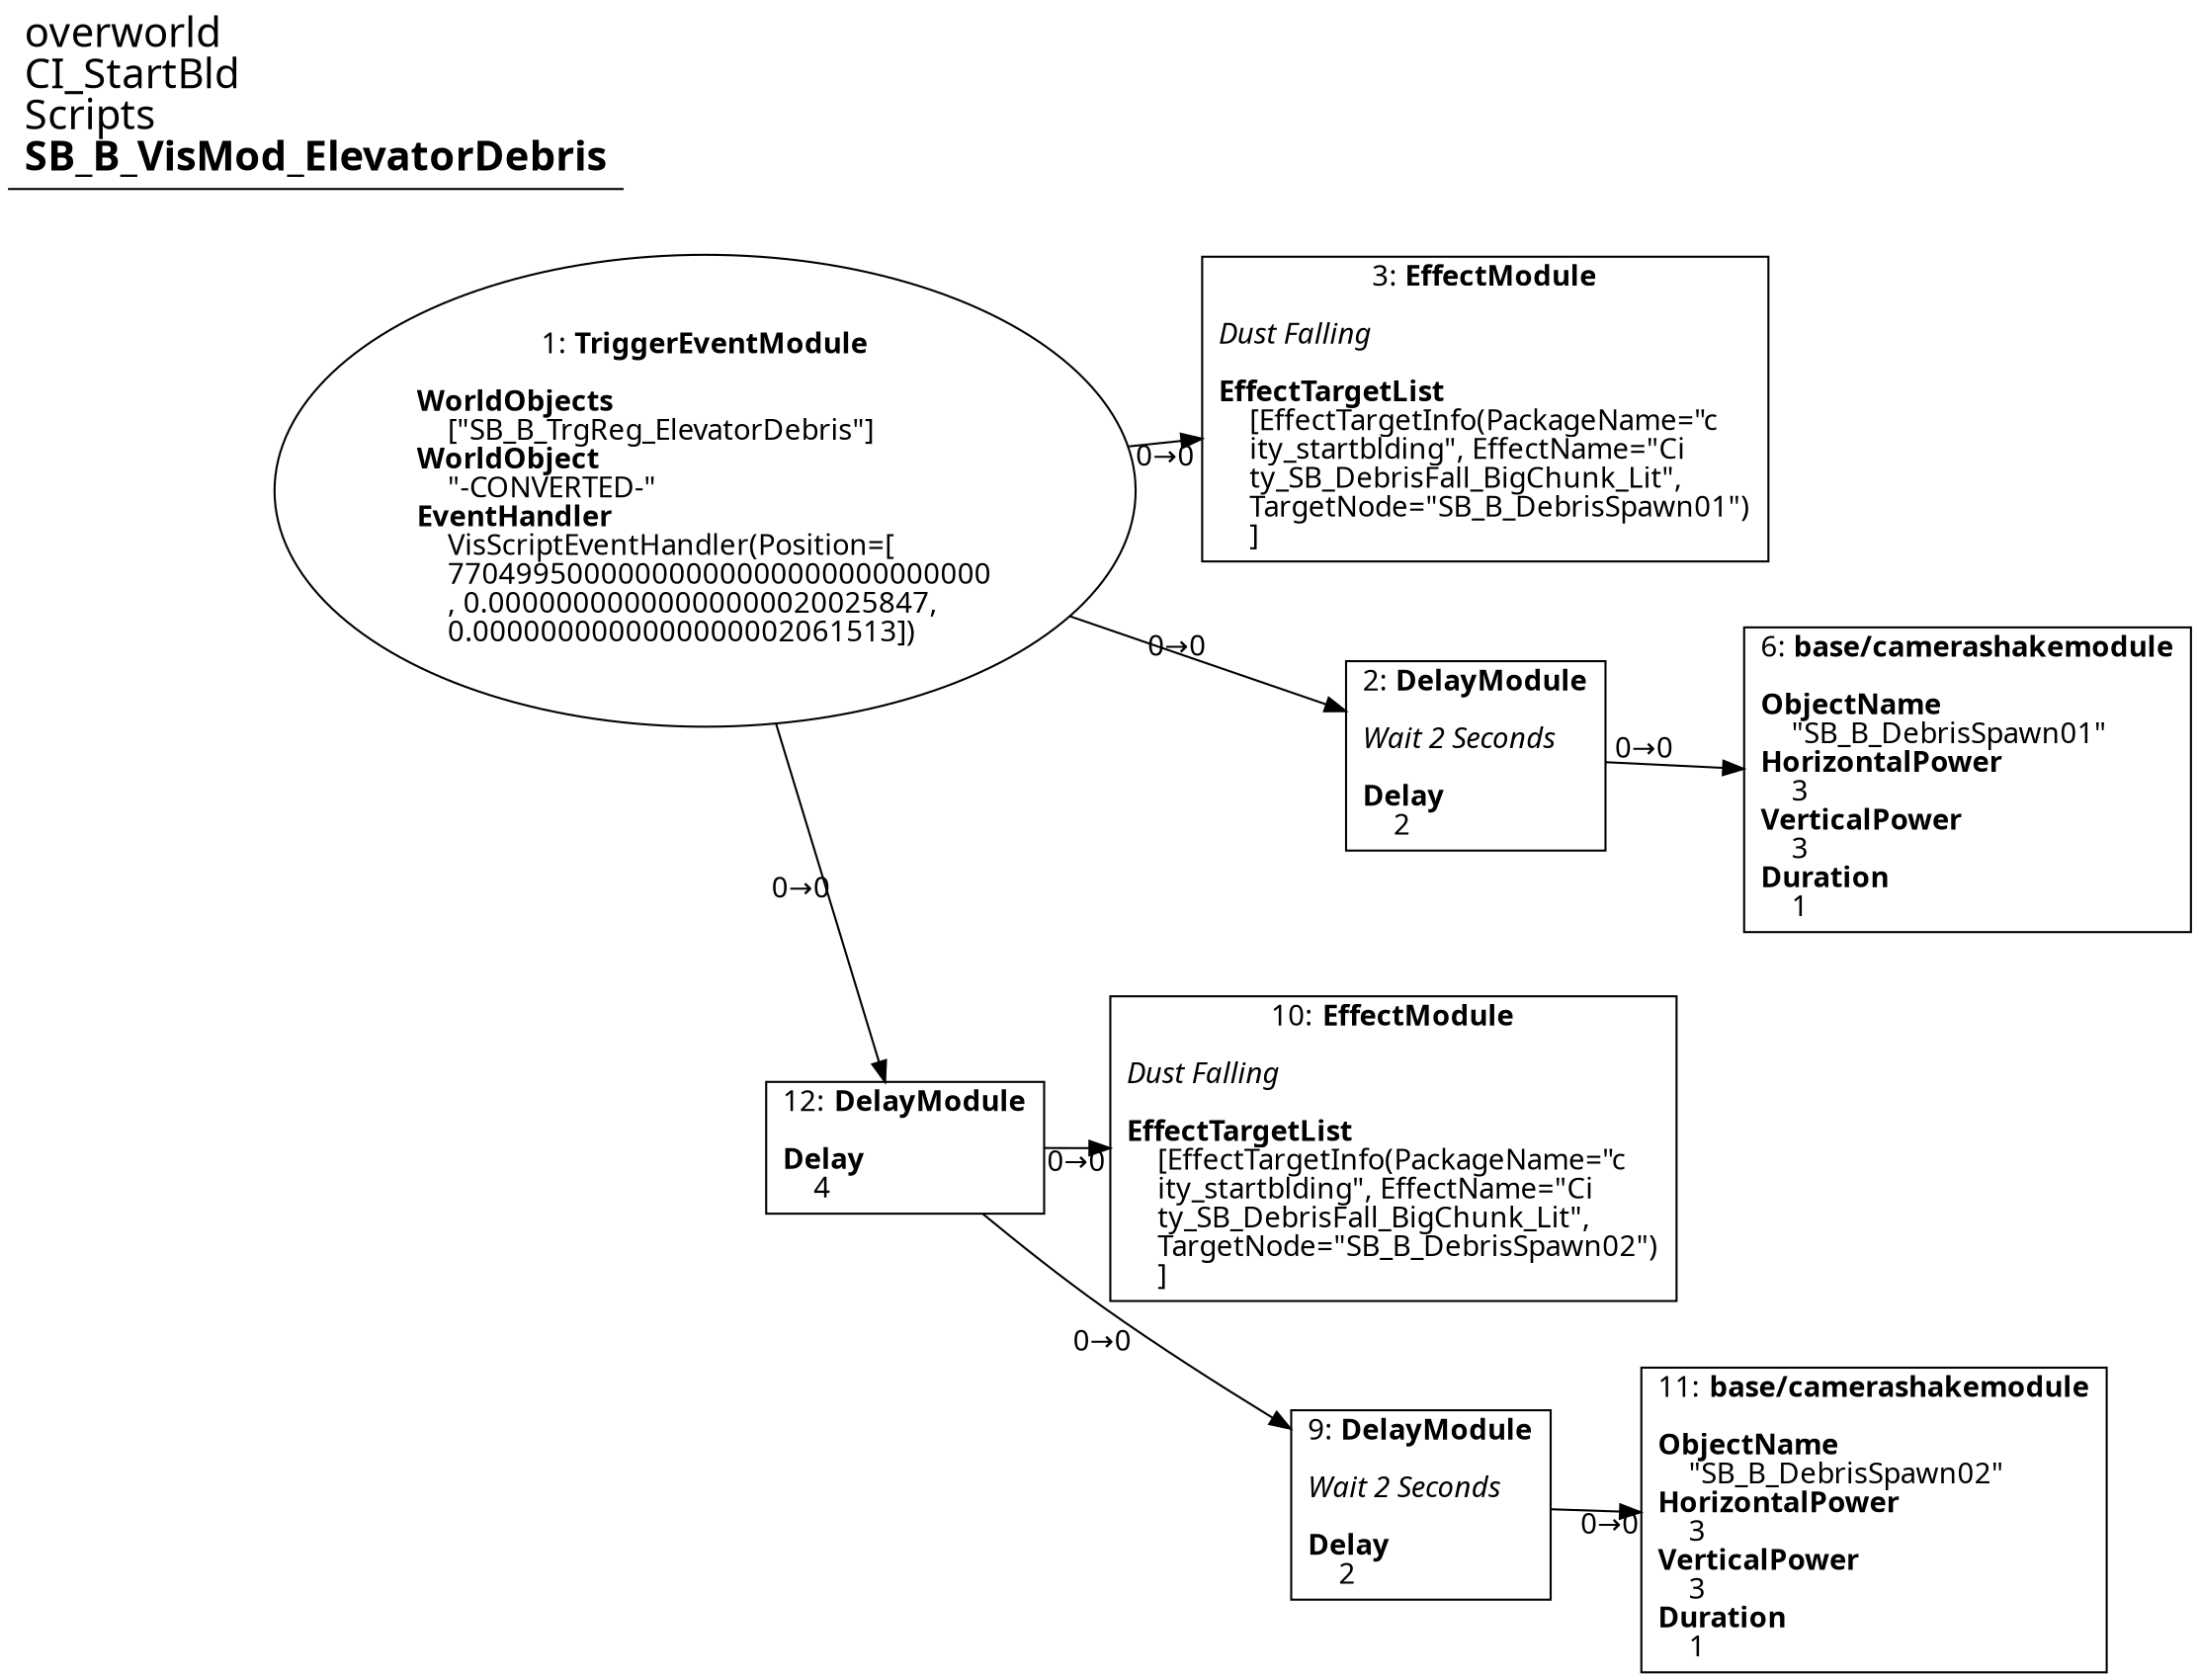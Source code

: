 digraph {
    layout = fdp;
    overlap = prism;
    sep = "+16";
    splines = spline;

    node [ shape = box ];

    graph [ fontname = "Segoe UI" ];
    node [ fontname = "Segoe UI" ];
    edge [ fontname = "Segoe UI" ];

    1 [ label = <1: <b>TriggerEventModule</b><br/><br/><b>WorldObjects</b><br align="left"/>    [&quot;SB_B_TrgReg_ElevatorDebris&quot;]<br align="left"/><b>WorldObject</b><br align="left"/>    &quot;-CONVERTED-&quot;<br align="left"/><b>EventHandler</b><br align="left"/>    VisScriptEventHandler(Position=[<br align="left"/>    77049950000000000000000000000000<br align="left"/>    , 0.00000000000000000020025847, <br align="left"/>    0.0000000000000000002061513])<br align="left"/>> ];
    1 [ shape = oval ]
    1 [ pos = "0.040000003,-0.18100001!" ];
    1 -> 3 [ label = "0→0" ];
    1 -> 2 [ label = "0→0" ];
    1 -> 12 [ label = "0→0" ];

    2 [ label = <2: <b>DelayModule</b><br/><br/><i>Wait 2 Seconds<br align="left"/></i><br align="left"/><b>Delay</b><br align="left"/>    2<br align="left"/>> ];
    2 [ pos = "0.462,-0.35300002!" ];
    2 -> 6 [ label = "0→0" ];

    3 [ label = <3: <b>EffectModule</b><br/><br/><i>Dust Falling<br align="left"/></i><br align="left"/><b>EffectTargetList</b><br align="left"/>    [EffectTargetInfo(PackageName=&quot;c<br align="left"/>    ity_startblding&quot;, EffectName=&quot;Ci<br align="left"/>    ty_SB_DebrisFall_BigChunk_Lit&quot;, <br align="left"/>    TargetNode=&quot;SB_B_DebrisSpawn01&quot;)<br align="left"/>    ]<br align="left"/>> ];
    3 [ pos = "0.45800003,-0.18100001!" ];

    6 [ label = <6: <b>base/camerashakemodule</b><br/><br/><b>ObjectName</b><br align="left"/>    &quot;SB_B_DebrisSpawn01&quot;<br align="left"/><b>HorizontalPower</b><br align="left"/>    3<br align="left"/><b>VerticalPower</b><br align="left"/>    3<br align="left"/><b>Duration</b><br align="left"/>    1<br align="left"/>> ];
    6 [ pos = "0.669,-0.35300002!" ];

    9 [ label = <9: <b>DelayModule</b><br/><br/><i>Wait 2 Seconds<br align="left"/></i><br align="left"/><b>Delay</b><br align="left"/>    2<br align="left"/>> ];
    9 [ pos = "0.45200002,-0.726!" ];
    9 -> 11 [ label = "0→0" ];

    10 [ label = <10: <b>EffectModule</b><br/><br/><i>Dust Falling<br align="left"/></i><br align="left"/><b>EffectTargetList</b><br align="left"/>    [EffectTargetInfo(PackageName=&quot;c<br align="left"/>    ity_startblding&quot;, EffectName=&quot;Ci<br align="left"/>    ty_SB_DebrisFall_BigChunk_Lit&quot;, <br align="left"/>    TargetNode=&quot;SB_B_DebrisSpawn02&quot;)<br align="left"/>    ]<br align="left"/>> ];
    10 [ pos = "0.448,-0.554!" ];

    11 [ label = <11: <b>base/camerashakemodule</b><br/><br/><b>ObjectName</b><br align="left"/>    &quot;SB_B_DebrisSpawn02&quot;<br align="left"/><b>HorizontalPower</b><br align="left"/>    3<br align="left"/><b>VerticalPower</b><br align="left"/>    3<br align="left"/><b>Duration</b><br align="left"/>    1<br align="left"/>> ];
    11 [ pos = "0.65900004,-0.726!" ];

    12 [ label = <12: <b>DelayModule</b><br/><br/><b>Delay</b><br align="left"/>    4<br align="left"/>> ];
    12 [ pos = "0.28100002,-0.554!" ];
    12 -> 10 [ label = "0→0" ];
    12 -> 9 [ label = "0→0" ];

    title [ pos = "0.039,-0.18!" ];
    title [ shape = underline ];
    title [ label = <<font point-size="20">overworld<br align="left"/>CI_StartBld<br align="left"/>Scripts<br align="left"/><b>SB_B_VisMod_ElevatorDebris</b><br align="left"/></font>> ];
}
